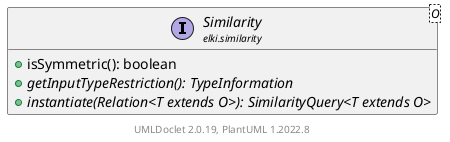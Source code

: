 @startuml
    remove .*\.(Instance|Par|Parameterizer|Factory)$
    set namespaceSeparator none
    hide empty fields
    hide empty methods

    interface "<size:14>Similarity\n<size:10>elki.similarity" as elki.similarity.Similarity<O> [[Similarity.html]] {
        +isSymmetric(): boolean
        {abstract} +getInputTypeRestriction(): TypeInformation
        {abstract} +instantiate(Relation<T extends O>): SimilarityQuery<T extends O>
    }

    center footer UMLDoclet 2.0.19, PlantUML 1.2022.8
@enduml
